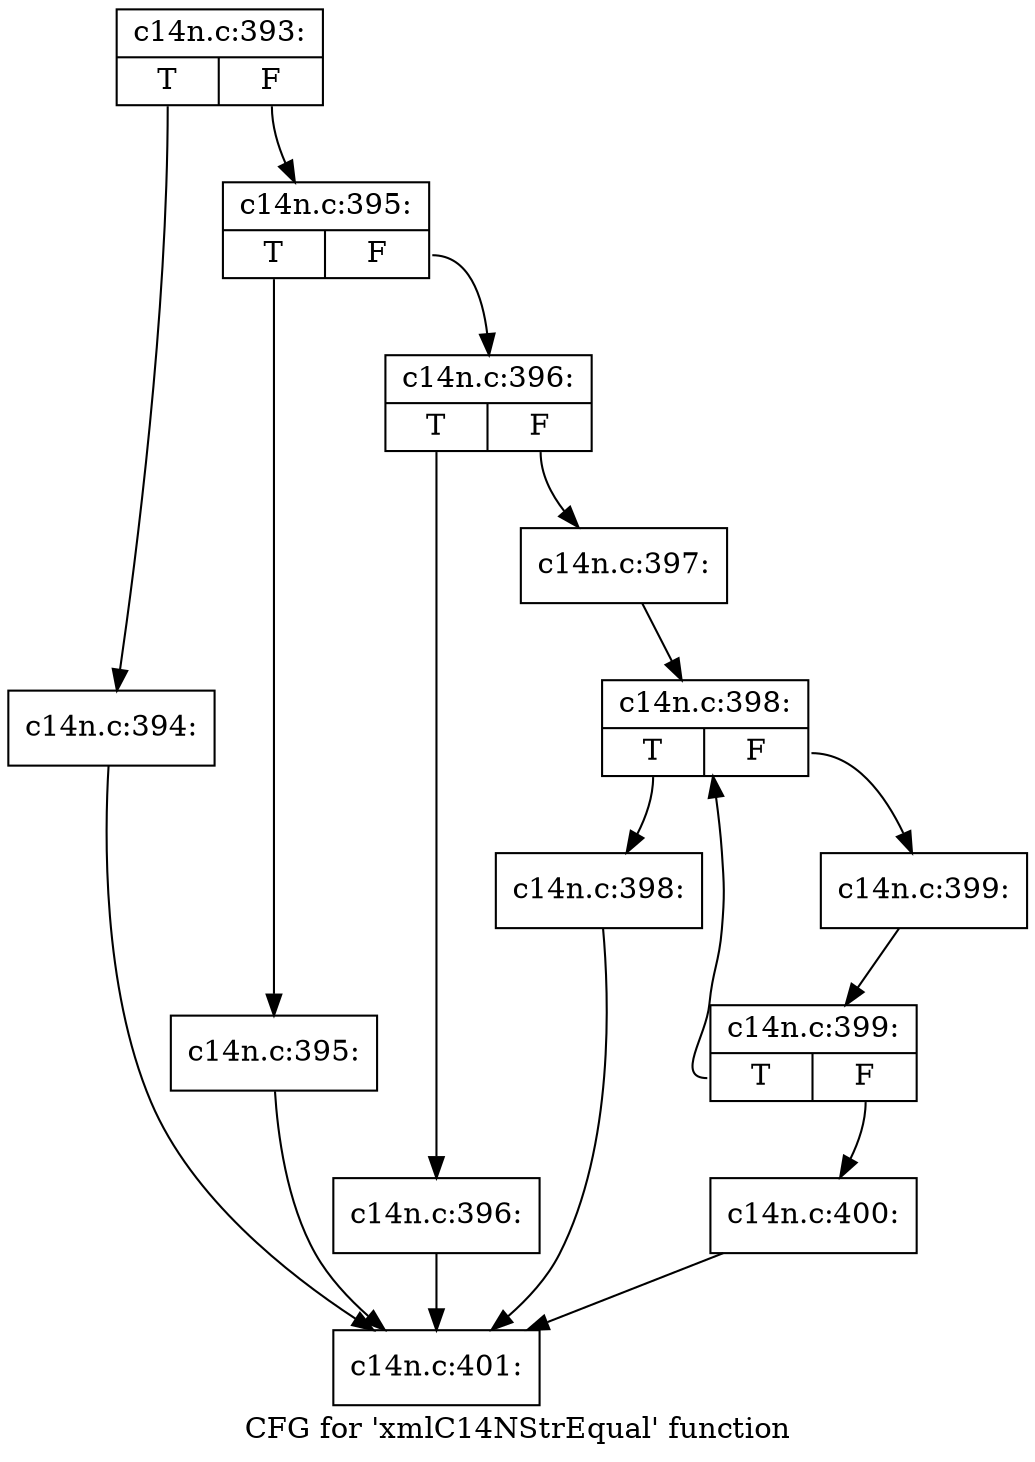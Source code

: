 digraph "CFG for 'xmlC14NStrEqual' function" {
	label="CFG for 'xmlC14NStrEqual' function";

	Node0x4af43b0 [shape=record,label="{c14n.c:393:|{<s0>T|<s1>F}}"];
	Node0x4af43b0:s0 -> Node0x4af47b0;
	Node0x4af43b0:s1 -> Node0x4af4800;
	Node0x4af47b0 [shape=record,label="{c14n.c:394:}"];
	Node0x4af47b0 -> Node0x4afb750;
	Node0x4af4800 [shape=record,label="{c14n.c:395:|{<s0>T|<s1>F}}"];
	Node0x4af4800:s0 -> Node0x4afc340;
	Node0x4af4800:s1 -> Node0x4afc390;
	Node0x4afc340 [shape=record,label="{c14n.c:395:}"];
	Node0x4afc340 -> Node0x4afb750;
	Node0x4afc390 [shape=record,label="{c14n.c:396:|{<s0>T|<s1>F}}"];
	Node0x4afc390:s0 -> Node0x4afcae0;
	Node0x4afc390:s1 -> Node0x4afcb30;
	Node0x4afcae0 [shape=record,label="{c14n.c:396:}"];
	Node0x4afcae0 -> Node0x4afb750;
	Node0x4afcb30 [shape=record,label="{c14n.c:397:}"];
	Node0x4afcb30 -> Node0x4afd2b0;
	Node0x4afd2b0 [shape=record,label="{c14n.c:398:|{<s0>T|<s1>F}}"];
	Node0x4afd2b0:s0 -> Node0x4afd5e0;
	Node0x4afd2b0:s1 -> Node0x4afd630;
	Node0x4afd5e0 [shape=record,label="{c14n.c:398:}"];
	Node0x4afd5e0 -> Node0x4afb750;
	Node0x4afd630 [shape=record,label="{c14n.c:399:}"];
	Node0x4afd630 -> Node0x4afd260;
	Node0x4afd260 [shape=record,label="{c14n.c:399:|{<s0>T|<s1>F}}"];
	Node0x4afd260:s0 -> Node0x4afd2b0;
	Node0x4afd260:s1 -> Node0x4afd210;
	Node0x4afd210 [shape=record,label="{c14n.c:400:}"];
	Node0x4afd210 -> Node0x4afb750;
	Node0x4afb750 [shape=record,label="{c14n.c:401:}"];
}
